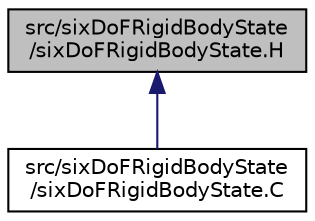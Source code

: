 digraph "src/sixDoFRigidBodyState/sixDoFRigidBodyState.H"
{
  bgcolor="transparent";
  edge [fontname="Helvetica",fontsize="10",labelfontname="Helvetica",labelfontsize="10"];
  node [fontname="Helvetica",fontsize="10",shape=record];
  Node1 [label="src/sixDoFRigidBodyState\l/sixDoFRigidBodyState.H",height=0.2,width=0.4,color="black", fillcolor="grey75", style="filled" fontcolor="black"];
  Node1 -> Node2 [dir="back",color="midnightblue",fontsize="10",style="solid",fontname="Helvetica"];
  Node2 [label="src/sixDoFRigidBodyState\l/sixDoFRigidBodyState.C",height=0.2,width=0.4,color="black",URL="$sixDoFRigidBodyState_8C.html"];
}

